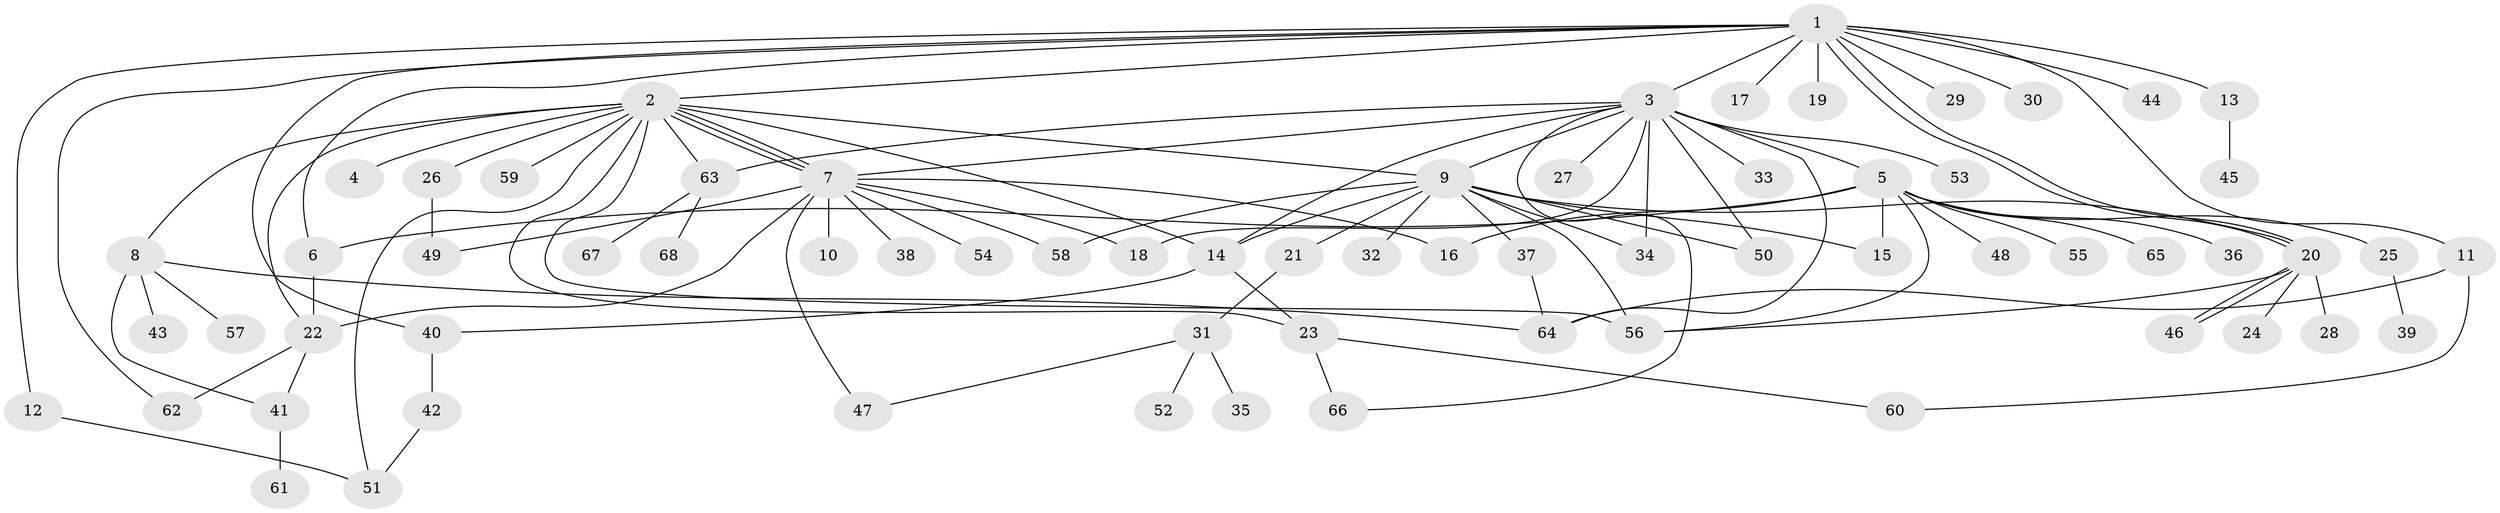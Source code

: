 // Generated by graph-tools (version 1.1) at 2025/35/03/09/25 02:35:40]
// undirected, 68 vertices, 102 edges
graph export_dot {
graph [start="1"]
  node [color=gray90,style=filled];
  1;
  2;
  3;
  4;
  5;
  6;
  7;
  8;
  9;
  10;
  11;
  12;
  13;
  14;
  15;
  16;
  17;
  18;
  19;
  20;
  21;
  22;
  23;
  24;
  25;
  26;
  27;
  28;
  29;
  30;
  31;
  32;
  33;
  34;
  35;
  36;
  37;
  38;
  39;
  40;
  41;
  42;
  43;
  44;
  45;
  46;
  47;
  48;
  49;
  50;
  51;
  52;
  53;
  54;
  55;
  56;
  57;
  58;
  59;
  60;
  61;
  62;
  63;
  64;
  65;
  66;
  67;
  68;
  1 -- 2;
  1 -- 3;
  1 -- 6;
  1 -- 11;
  1 -- 12;
  1 -- 13;
  1 -- 17;
  1 -- 19;
  1 -- 20;
  1 -- 20;
  1 -- 29;
  1 -- 30;
  1 -- 40;
  1 -- 44;
  1 -- 62;
  2 -- 4;
  2 -- 7;
  2 -- 7;
  2 -- 7;
  2 -- 8;
  2 -- 9;
  2 -- 14;
  2 -- 22;
  2 -- 23;
  2 -- 26;
  2 -- 51;
  2 -- 56;
  2 -- 59;
  2 -- 63;
  3 -- 5;
  3 -- 7;
  3 -- 9;
  3 -- 14;
  3 -- 18;
  3 -- 27;
  3 -- 33;
  3 -- 34;
  3 -- 50;
  3 -- 53;
  3 -- 63;
  3 -- 64;
  3 -- 66;
  5 -- 6;
  5 -- 15;
  5 -- 16;
  5 -- 25;
  5 -- 36;
  5 -- 48;
  5 -- 55;
  5 -- 56;
  5 -- 65;
  6 -- 22;
  7 -- 10;
  7 -- 16;
  7 -- 18;
  7 -- 22;
  7 -- 38;
  7 -- 47;
  7 -- 49;
  7 -- 54;
  7 -- 58;
  8 -- 41;
  8 -- 43;
  8 -- 57;
  8 -- 64;
  9 -- 14;
  9 -- 15;
  9 -- 20;
  9 -- 21;
  9 -- 32;
  9 -- 34;
  9 -- 37;
  9 -- 50;
  9 -- 56;
  9 -- 58;
  11 -- 60;
  11 -- 64;
  12 -- 51;
  13 -- 45;
  14 -- 23;
  14 -- 40;
  20 -- 24;
  20 -- 28;
  20 -- 46;
  20 -- 46;
  20 -- 56;
  21 -- 31;
  22 -- 41;
  22 -- 62;
  23 -- 60;
  23 -- 66;
  25 -- 39;
  26 -- 49;
  31 -- 35;
  31 -- 47;
  31 -- 52;
  37 -- 64;
  40 -- 42;
  41 -- 61;
  42 -- 51;
  63 -- 67;
  63 -- 68;
}
